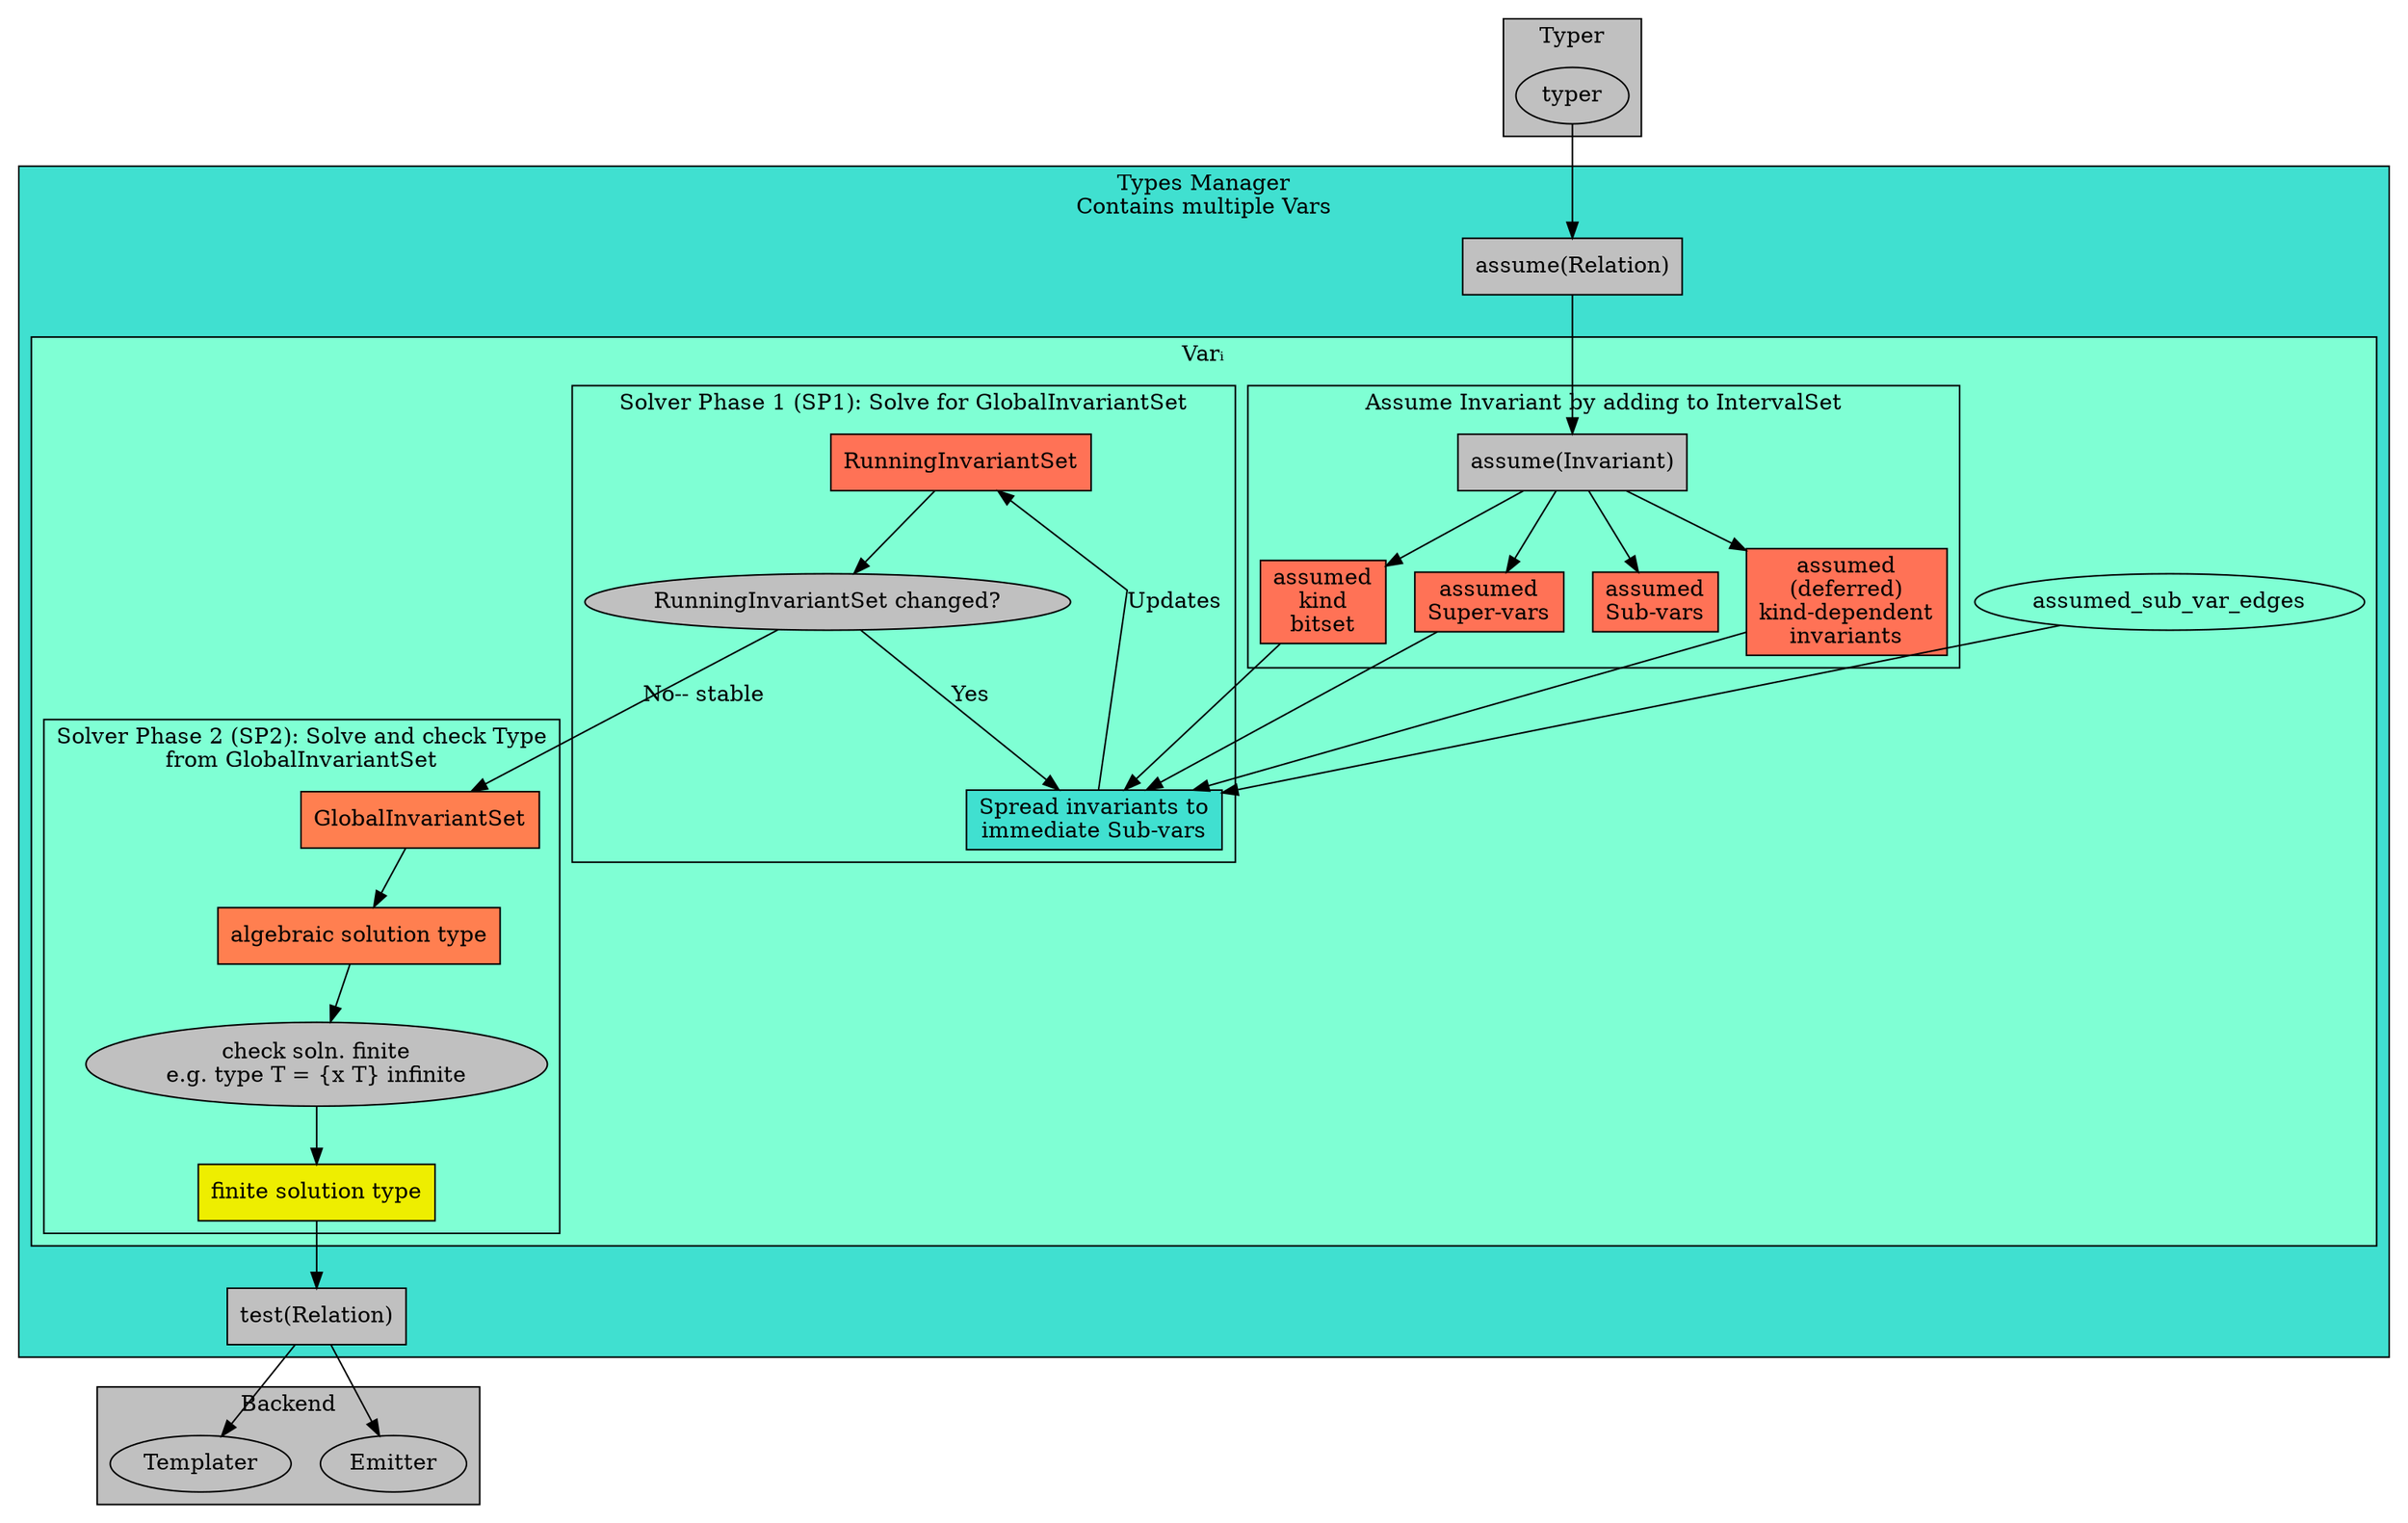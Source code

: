 // https://graphs.grevian.org/example

digraph {
    splines=line;

    subgraph cluster_0 {
        label="Typer";
        bgcolor="grey";
        typer_fn [label="typer"]
    }

    subgraph cluster_1 {
        label="Types Manager\nContains multiple Vars";
        bgcolor="turquoise";

        assume [label="assume(Relation)", style="filled", fillcolor="grey", shape="box"];
        test [label="test(Relation)", style="filled", fillcolor="grey", shape="box"];

        // edges:
        typer_fn -> assume;

        subgraph cluster_types_mgr {
            label="Varᵢ";
            bgcolor="aquamarine";
            
            subgraph cluster_assume {
                label="Assume Invariant by adding to IntervalSet";
                invariant [label="assume(Invariant)", shape="box", style="filled", fillcolor="grey"];
                assumed_kind_bitset [label="assumed\nkind\nbitset", shape="box", fillcolor="coral1", style="filled"];
                assumed_supervars [label="assumed\nSuper-vars", shape="box", fillcolor="coral1", style="filled"];
                assumed_subvars [label="assumed\nSub-vars", shape="box", fillcolor="coral1", style="filled"];
                assumed_deferred_kd_invariants [label="assumed\n(deferred)\nkind-dependent\ninvariants", style="filled", fillcolor="coral1", shape="box"]
            }

            subgraph cluster_sp1 {
                label="Solver Phase 1 (SP1): Solve for GlobalInvariantSet"
                local_interval_set [label="RunningInvariantSet", shape="box", fillcolor="coral1", style="filled"];
                sp1_loopcheck [label="RunningInvariantSet changed?", fillcolor="gray", style="filled"]
                sp1_spread_to_sub
                [label="Spread invariants to\nimmediate Sub-vars", shape="box", style="filled", fillcolor="turquoise"]
            }

            // subgraph cluster_sp1 {
            //     label="Solver Phase 1 (SP1): Check kind bitset, supervar, subvar, VarKind"
            //     local_interval_set [label="Running Invariant set", shape="box", fillcolor="coral1", style="filled"];
            //     sp1_entry_point_first_time [label="(first-time)", shape="diamond", fillcolor="gray", style="filled"]
            //     sp1_entry_point_repeat [label="(repeat with new local)", shape="diamond", fillcolor="gray", style="filled"]
            //     sp1_loopcheck [label="Check Running Invariant set against VarKind", fillcolor="gray", style="filled"]
            // }

            subgraph cluster_sp2 {
                label="Solver Phase 2 (SP2): Solve and check Type\nfrom GlobalInvariantSet";
                sp2_alg_soln [label="algebraic solution type", shape="box", fillcolor="coral", style="filled"];
                sp2_fin_soln [label="finite solution type", shape="box", fillcolor="yellow2", style="filled"]
                sp2_global_invariant_set [label="GlobalInvariantSet", shape="box", fillcolor="coral", style="filled"];
                sp2_fin_check [label="check soln. finite\ne.g. type T = {x T} infinite", fillcolor="grey", style="filled"]
            }

            // Assume:
            invariant -> {assumed_kind_bitset, assumed_subvars, assumed_supervars, assumed_deferred_kd_invariants};

            // SP1:
            {assumed_kind_bitset,assumed_sub_var_edges, assumed_supervars, assumed_deferred_kd_invariants} -> sp1_spread_to_sub;

            sp1_spread_to_sub -> local_interval_set
            [label="Updates"];

            local_interval_set -> sp1_loopcheck

            // SP2
            sp1_loopcheck -> sp1_spread_to_sub
            [label="Yes"];
            sp1_loopcheck -> sp2_global_invariant_set
            [label="No-- stable"]
            sp2_global_invariant_set -> sp2_alg_soln -> sp2_fin_check -> sp2_fin_soln;
        }
        
        assume -> invariant;
        sp2_fin_soln -> test;
    }

    subgraph cluster_2 {
        label="Backend";
        bgcolor="grey";
        templater [label="Templater"];
        emitter [label="Emitter"];
    }
    test -> {templater, emitter};
}